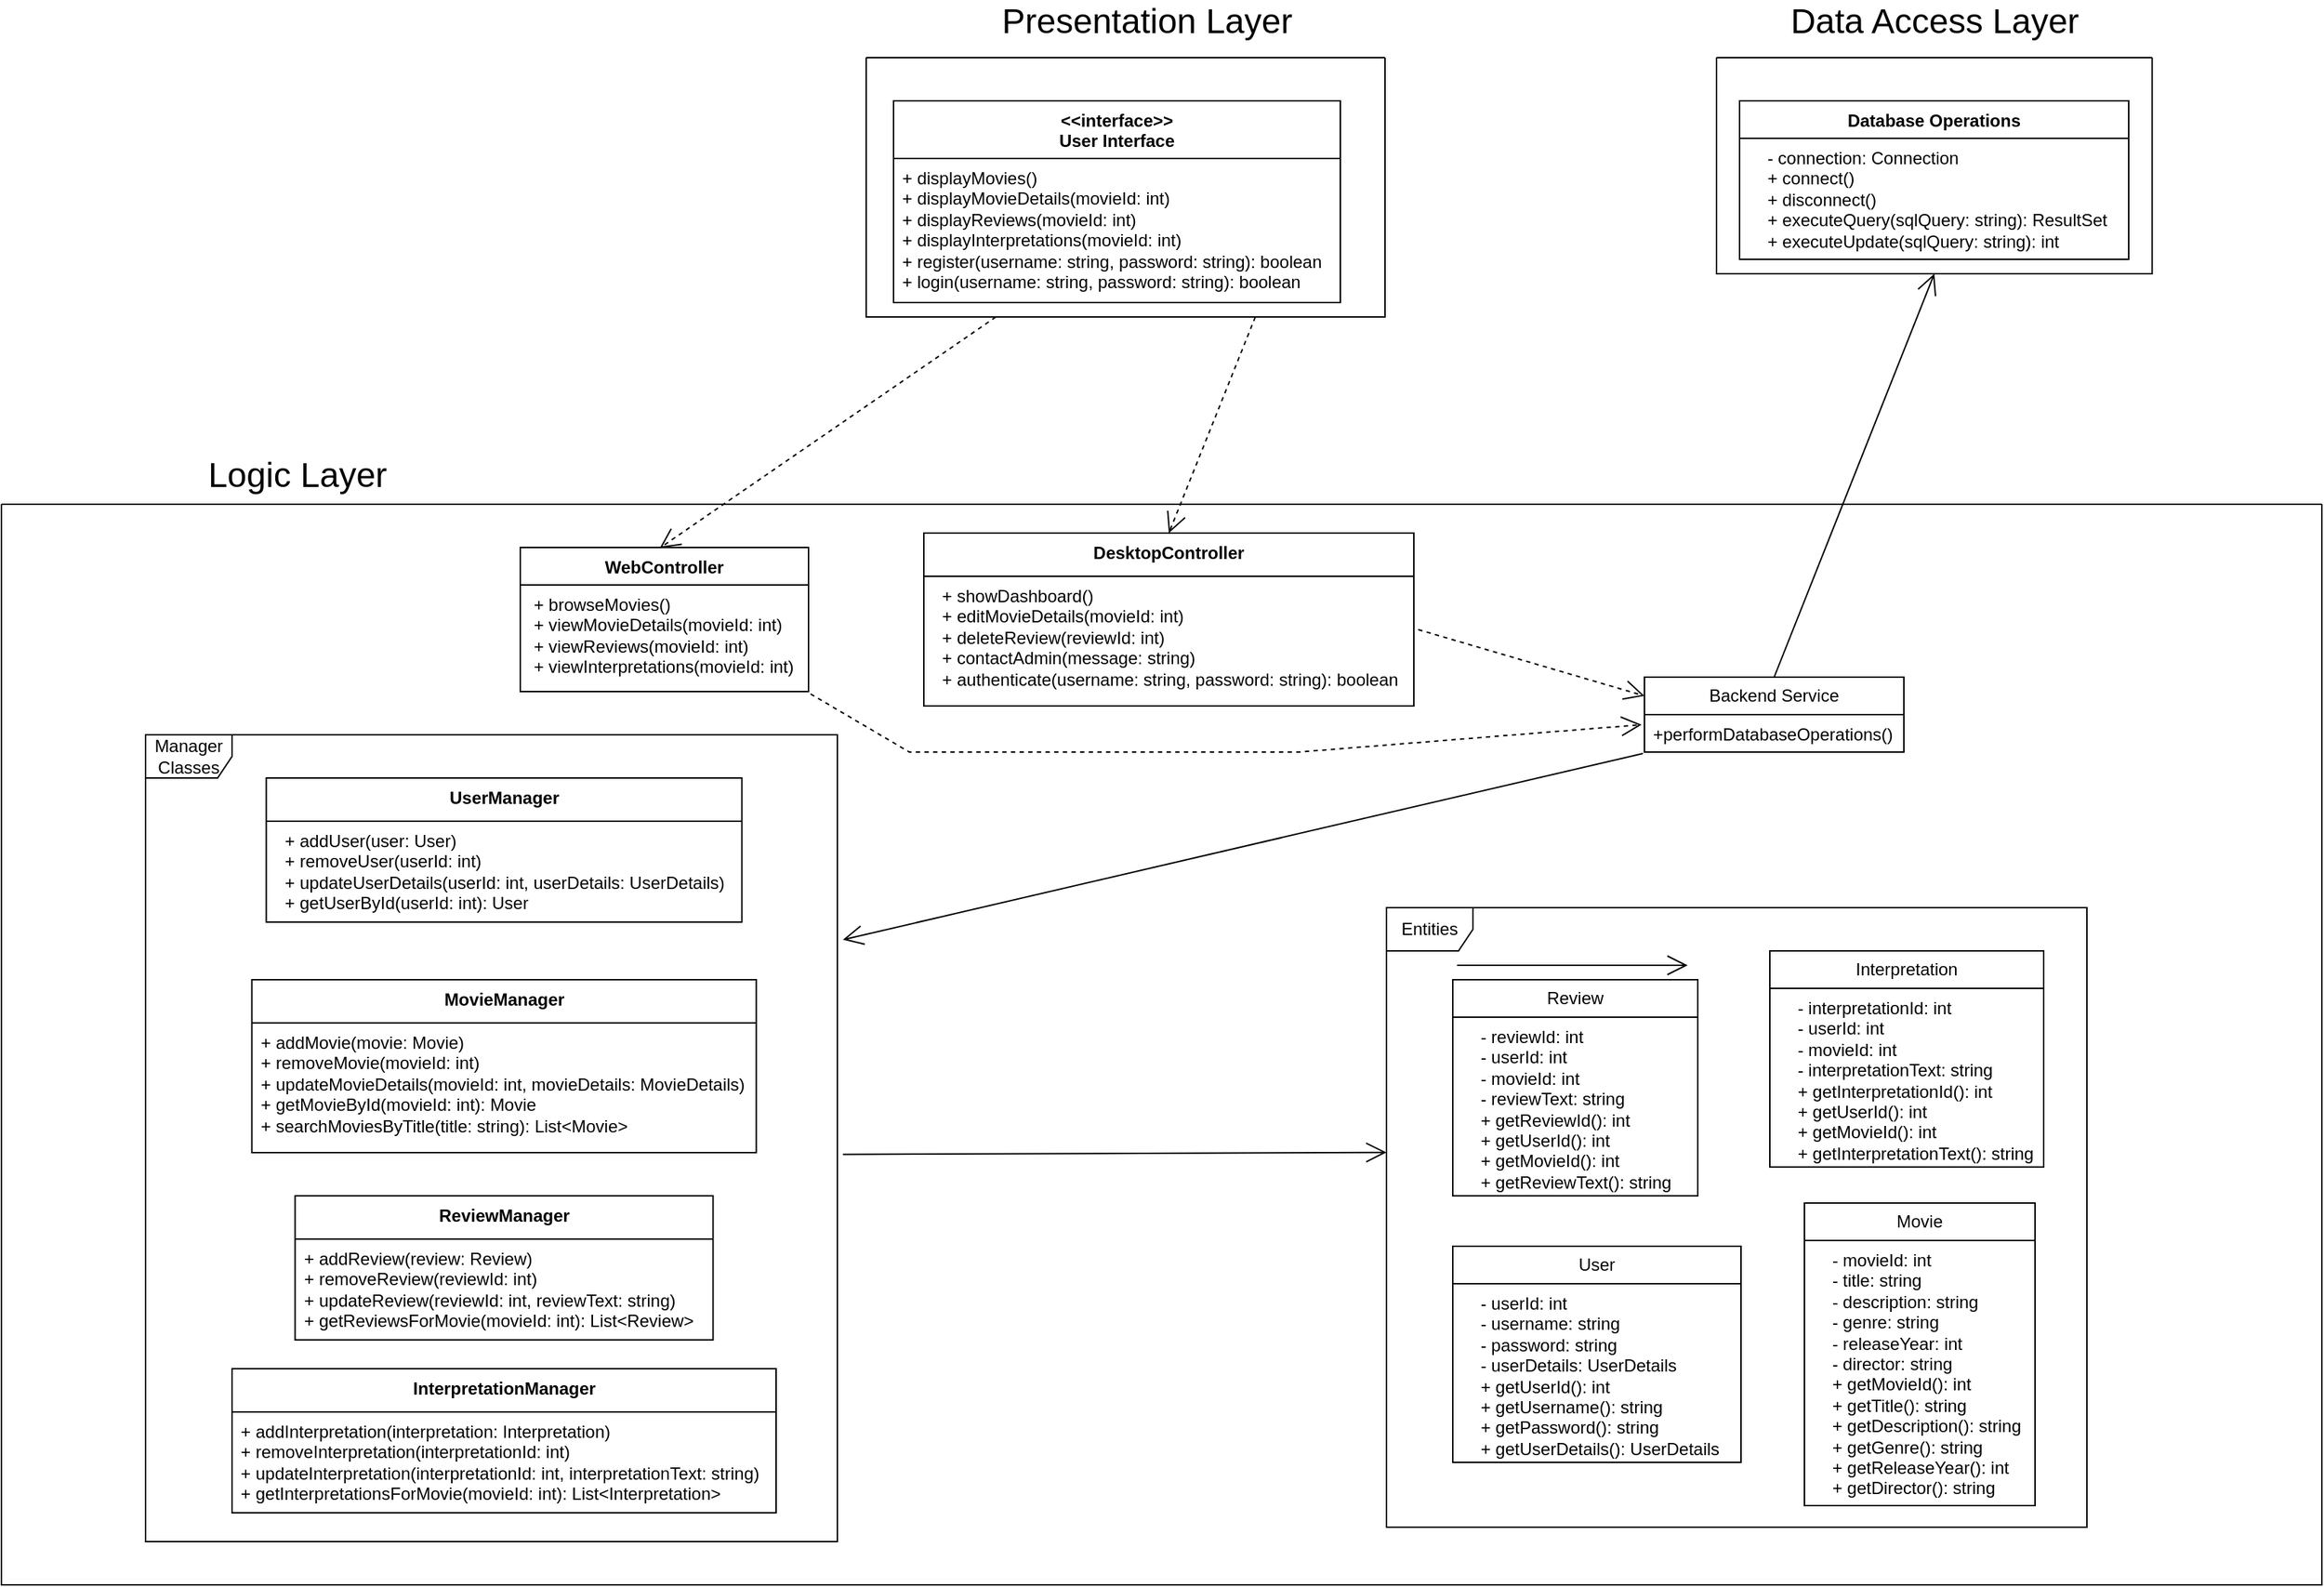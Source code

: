 <mxfile version="24.0.4" type="device">
  <diagram id="C5RBs43oDa-KdzZeNtuy" name="Page-1">
    <mxGraphModel dx="3141" dy="1196" grid="1" gridSize="10" guides="1" tooltips="1" connect="1" arrows="1" fold="1" page="1" pageScale="1" pageWidth="827" pageHeight="1169" math="0" shadow="0">
      <root>
        <mxCell id="WIyWlLk6GJQsqaUBKTNV-0" />
        <mxCell id="WIyWlLk6GJQsqaUBKTNV-1" parent="WIyWlLk6GJQsqaUBKTNV-0" />
        <mxCell id="iR38KoTatVXJLjxWmLt4-14" value="" style="swimlane;startSize=0;" parent="WIyWlLk6GJQsqaUBKTNV-1" vertex="1">
          <mxGeometry x="-190" y="70" width="360" height="180" as="geometry" />
        </mxCell>
        <mxCell id="iR38KoTatVXJLjxWmLt4-9" value="&amp;lt;&amp;lt;interface&amp;gt;&amp;gt;&lt;div&gt;&lt;/div&gt;&lt;div&gt;User Interface&lt;/div&gt;" style="swimlane;fontStyle=1;align=center;verticalAlign=top;childLayout=stackLayout;horizontal=1;startSize=40;horizontalStack=0;resizeParent=1;resizeParentMax=0;resizeLast=0;collapsible=1;marginBottom=0;whiteSpace=wrap;html=1;" parent="iR38KoTatVXJLjxWmLt4-14" vertex="1">
          <mxGeometry x="19" y="30" width="310" height="140" as="geometry" />
        </mxCell>
        <mxCell id="iR38KoTatVXJLjxWmLt4-12" value="&lt;div&gt;+ displayMovies()&lt;/div&gt;&lt;div&gt;+ displayMovieDetails(movieId: int)&lt;/div&gt;&lt;div&gt;+ displayReviews(movieId: int)&lt;/div&gt;&lt;div&gt;+ displayInterpretations(movieId: int)&lt;/div&gt;&lt;div&gt;+ register(username: string, password: string): boolean&lt;/div&gt;&lt;div&gt;+ login(username: string, password: string): boolean&lt;/div&gt;" style="text;strokeColor=none;fillColor=none;align=left;verticalAlign=top;spacingLeft=4;spacingRight=4;overflow=hidden;rotatable=0;points=[[0,0.5],[1,0.5]];portConstraint=eastwest;whiteSpace=wrap;html=1;" parent="iR38KoTatVXJLjxWmLt4-9" vertex="1">
          <mxGeometry y="40" width="310" height="100" as="geometry" />
        </mxCell>
        <mxCell id="iR38KoTatVXJLjxWmLt4-16" value="" style="swimlane;startSize=0;" parent="WIyWlLk6GJQsqaUBKTNV-1" vertex="1">
          <mxGeometry x="-790" y="380" width="1610" height="750" as="geometry" />
        </mxCell>
        <mxCell id="iR38KoTatVXJLjxWmLt4-17" value="DesktopController" style="swimlane;fontStyle=1;align=center;verticalAlign=top;childLayout=stackLayout;horizontal=1;startSize=30;horizontalStack=0;resizeParent=1;resizeParentMax=0;resizeLast=0;collapsible=1;marginBottom=0;whiteSpace=wrap;html=1;" parent="iR38KoTatVXJLjxWmLt4-16" vertex="1">
          <mxGeometry x="640" y="20" width="340" height="120" as="geometry" />
        </mxCell>
        <mxCell id="iR38KoTatVXJLjxWmLt4-20" value="&lt;div&gt;&amp;nbsp; + showDashboard()&lt;/div&gt;&lt;div&gt;&amp;nbsp; + editMovieDetails(movieId: int)&lt;/div&gt;&lt;div&gt;&amp;nbsp; + deleteReview(reviewId: int)&lt;/div&gt;&lt;div&gt;&amp;nbsp; + contactAdmin(message: string)&lt;/div&gt;&lt;div&gt;&amp;nbsp; + authenticate(username: string, password: string): boolean&lt;/div&gt;" style="text;strokeColor=none;fillColor=none;align=left;verticalAlign=top;spacingLeft=4;spacingRight=4;overflow=hidden;rotatable=0;points=[[0,0.5],[1,0.5]];portConstraint=eastwest;whiteSpace=wrap;html=1;" parent="iR38KoTatVXJLjxWmLt4-17" vertex="1">
          <mxGeometry y="30" width="340" height="90" as="geometry" />
        </mxCell>
        <mxCell id="iR38KoTatVXJLjxWmLt4-21" value="WebController" style="swimlane;fontStyle=1;align=center;verticalAlign=top;childLayout=stackLayout;horizontal=1;startSize=26;horizontalStack=0;resizeParent=1;resizeParentMax=0;resizeLast=0;collapsible=1;marginBottom=0;whiteSpace=wrap;html=1;" parent="iR38KoTatVXJLjxWmLt4-16" vertex="1">
          <mxGeometry x="360" y="30" width="200" height="100" as="geometry" />
        </mxCell>
        <mxCell id="iR38KoTatVXJLjxWmLt4-24" value="&lt;div&gt;&amp;nbsp;+ browseMovies()&lt;/div&gt;&lt;div&gt;&amp;nbsp;+ viewMovieDetails(movieId: int)&lt;/div&gt;&lt;div&gt;&amp;nbsp;+ viewReviews(movieId: int)&lt;/div&gt;&lt;div&gt;&amp;nbsp;+ viewInterpretations(movieId: int)&lt;/div&gt;" style="text;strokeColor=none;fillColor=none;align=left;verticalAlign=top;spacingLeft=4;spacingRight=4;overflow=hidden;rotatable=0;points=[[0,0.5],[1,0.5]];portConstraint=eastwest;whiteSpace=wrap;html=1;" parent="iR38KoTatVXJLjxWmLt4-21" vertex="1">
          <mxGeometry y="26" width="200" height="74" as="geometry" />
        </mxCell>
        <mxCell id="iR38KoTatVXJLjxWmLt4-25" value="&lt;div&gt;&lt;span style=&quot;background-color: initial;&quot;&gt;UserManager&lt;/span&gt;&lt;br&gt;&lt;/div&gt;" style="swimlane;fontStyle=1;align=center;verticalAlign=top;childLayout=stackLayout;horizontal=1;startSize=30;horizontalStack=0;resizeParent=1;resizeParentMax=0;resizeLast=0;collapsible=1;marginBottom=0;whiteSpace=wrap;html=1;" parent="iR38KoTatVXJLjxWmLt4-16" vertex="1">
          <mxGeometry x="183.75" y="190" width="330" height="100" as="geometry" />
        </mxCell>
        <mxCell id="iR38KoTatVXJLjxWmLt4-28" value="&lt;div&gt;&amp;nbsp; + addUser(user: User)&lt;/div&gt;&lt;div&gt;&amp;nbsp; + removeUser(userId: int)&lt;/div&gt;&lt;div&gt;&amp;nbsp; + updateUserDetails(userId: int, userDetails: UserDetails)&lt;/div&gt;&lt;div&gt;&amp;nbsp; + getUserById(userId: int): User&lt;/div&gt;" style="text;strokeColor=none;fillColor=none;align=left;verticalAlign=top;spacingLeft=4;spacingRight=4;overflow=hidden;rotatable=0;points=[[0,0.5],[1,0.5]];portConstraint=eastwest;whiteSpace=wrap;html=1;" parent="iR38KoTatVXJLjxWmLt4-25" vertex="1">
          <mxGeometry y="30" width="330" height="70" as="geometry" />
        </mxCell>
        <mxCell id="iR38KoTatVXJLjxWmLt4-33" value="&lt;div&gt;&lt;span style=&quot;background-color: initial;&quot;&gt;MovieManager&lt;/span&gt;&lt;br&gt;&lt;/div&gt;" style="swimlane;fontStyle=1;align=center;verticalAlign=top;childLayout=stackLayout;horizontal=1;startSize=30;horizontalStack=0;resizeParent=1;resizeParentMax=0;resizeLast=0;collapsible=1;marginBottom=0;whiteSpace=wrap;html=1;" parent="iR38KoTatVXJLjxWmLt4-16" vertex="1">
          <mxGeometry x="173.75" y="330" width="350" height="120" as="geometry" />
        </mxCell>
        <mxCell id="iR38KoTatVXJLjxWmLt4-36" value="&lt;div&gt;+ addMovie(movie: Movie)&lt;/div&gt;&lt;div&gt;+ removeMovie(movieId: int)&lt;/div&gt;&lt;div&gt;+ updateMovieDetails(movieId: int, movieDetails: MovieDetails)&lt;/div&gt;&lt;div&gt;+ getMovieById(movieId: int): Movie&lt;/div&gt;&lt;div&gt;+ searchMoviesByTitle(title: string): List&amp;lt;Movie&amp;gt;&lt;/div&gt;" style="text;strokeColor=none;fillColor=none;align=left;verticalAlign=top;spacingLeft=4;spacingRight=4;overflow=hidden;rotatable=0;points=[[0,0.5],[1,0.5]];portConstraint=eastwest;whiteSpace=wrap;html=1;" parent="iR38KoTatVXJLjxWmLt4-33" vertex="1">
          <mxGeometry y="30" width="350" height="90" as="geometry" />
        </mxCell>
        <mxCell id="iR38KoTatVXJLjxWmLt4-61" value="&lt;div&gt;&lt;span style=&quot;background-color: initial;&quot;&gt;ReviewManager&lt;/span&gt;&lt;br&gt;&lt;/div&gt;" style="swimlane;fontStyle=1;align=center;verticalAlign=top;childLayout=stackLayout;horizontal=1;startSize=30;horizontalStack=0;resizeParent=1;resizeParentMax=0;resizeLast=0;collapsible=1;marginBottom=0;whiteSpace=wrap;html=1;" parent="iR38KoTatVXJLjxWmLt4-16" vertex="1">
          <mxGeometry x="203.75" y="480" width="290" height="100" as="geometry" />
        </mxCell>
        <mxCell id="iR38KoTatVXJLjxWmLt4-62" value="&lt;div&gt;+ addReview(review: Review)&lt;/div&gt;&lt;div&gt;+ removeReview(reviewId: int)&lt;/div&gt;&lt;div&gt;+ updateReview(reviewId: int, reviewText: string)&lt;/div&gt;&lt;div&gt;+ getReviewsForMovie(movieId: int): List&amp;lt;Review&amp;gt;&lt;/div&gt;" style="text;strokeColor=none;fillColor=none;align=left;verticalAlign=top;spacingLeft=4;spacingRight=4;overflow=hidden;rotatable=0;points=[[0,0.5],[1,0.5]];portConstraint=eastwest;whiteSpace=wrap;html=1;" parent="iR38KoTatVXJLjxWmLt4-61" vertex="1">
          <mxGeometry y="30" width="290" height="70" as="geometry" />
        </mxCell>
        <mxCell id="iR38KoTatVXJLjxWmLt4-63" value="&lt;div&gt;&lt;span style=&quot;background-color: initial;&quot;&gt;InterpretationManager&lt;/span&gt;&lt;br&gt;&lt;/div&gt;" style="swimlane;fontStyle=1;align=center;verticalAlign=top;childLayout=stackLayout;horizontal=1;startSize=30;horizontalStack=0;resizeParent=1;resizeParentMax=0;resizeLast=0;collapsible=1;marginBottom=0;whiteSpace=wrap;html=1;" parent="iR38KoTatVXJLjxWmLt4-16" vertex="1">
          <mxGeometry x="160" y="600" width="377.5" height="100" as="geometry" />
        </mxCell>
        <mxCell id="iR38KoTatVXJLjxWmLt4-64" value="&lt;div&gt;+ addInterpretation(interpretation: Interpretation)&lt;/div&gt;&lt;div&gt;+ removeInterpretation(interpretationId: int)&lt;/div&gt;&lt;div&gt;+ updateInterpretation(interpretationId: int, interpretationText: string)&lt;/div&gt;&lt;div&gt;+ getInterpretationsForMovie(movieId: int): List&amp;lt;Interpretation&amp;gt;&lt;/div&gt;" style="text;strokeColor=none;fillColor=none;align=left;verticalAlign=top;spacingLeft=4;spacingRight=4;overflow=hidden;rotatable=0;points=[[0,0.5],[1,0.5]];portConstraint=eastwest;whiteSpace=wrap;html=1;" parent="iR38KoTatVXJLjxWmLt4-63" vertex="1">
          <mxGeometry y="30" width="377.5" height="70" as="geometry" />
        </mxCell>
        <mxCell id="qx7hN7F4rczpkf0NwDpL-4" value="User" style="swimlane;fontStyle=0;childLayout=stackLayout;horizontal=1;startSize=26;fillColor=none;horizontalStack=0;resizeParent=1;resizeParentMax=0;resizeLast=0;collapsible=1;marginBottom=0;whiteSpace=wrap;html=1;" vertex="1" parent="iR38KoTatVXJLjxWmLt4-16">
          <mxGeometry x="1007" y="515" width="200" height="150" as="geometry" />
        </mxCell>
        <mxCell id="qx7hN7F4rczpkf0NwDpL-5" value="&lt;div&gt;&amp;nbsp; &amp;nbsp; - userId: int&lt;/div&gt;&lt;div&gt;&amp;nbsp; &amp;nbsp; - username: string&lt;/div&gt;&lt;div&gt;&amp;nbsp; &amp;nbsp; - password: string&lt;/div&gt;&lt;div&gt;&amp;nbsp; &amp;nbsp; - userDetails: UserDetails&lt;/div&gt;&lt;div&gt;&amp;nbsp; &amp;nbsp; + getUserId(): int&lt;/div&gt;&lt;div&gt;&amp;nbsp; &amp;nbsp; + getUsername(): string&lt;/div&gt;&lt;div&gt;&amp;nbsp; &amp;nbsp; + getPassword(): string&lt;/div&gt;&lt;div&gt;&amp;nbsp; &amp;nbsp; + getUserDetails(): UserDetails&lt;/div&gt;" style="text;strokeColor=none;fillColor=none;align=left;verticalAlign=top;spacingLeft=4;spacingRight=4;overflow=hidden;rotatable=0;points=[[0,0.5],[1,0.5]];portConstraint=eastwest;whiteSpace=wrap;html=1;" vertex="1" parent="qx7hN7F4rczpkf0NwDpL-4">
          <mxGeometry y="26" width="200" height="124" as="geometry" />
        </mxCell>
        <mxCell id="qx7hN7F4rczpkf0NwDpL-8" value="Movie" style="swimlane;fontStyle=0;childLayout=stackLayout;horizontal=1;startSize=26;fillColor=none;horizontalStack=0;resizeParent=1;resizeParentMax=0;resizeLast=0;collapsible=1;marginBottom=0;whiteSpace=wrap;html=1;" vertex="1" parent="iR38KoTatVXJLjxWmLt4-16">
          <mxGeometry x="1251" y="485" width="160" height="210" as="geometry" />
        </mxCell>
        <mxCell id="qx7hN7F4rczpkf0NwDpL-9" value="&lt;div&gt;&amp;nbsp; &amp;nbsp; - movieId: int&lt;/div&gt;&lt;div&gt;&amp;nbsp; &amp;nbsp; - title: string&lt;/div&gt;&lt;div&gt;&amp;nbsp; &amp;nbsp; - description: string&lt;/div&gt;&lt;div&gt;&amp;nbsp; &amp;nbsp; - genre: string&lt;/div&gt;&lt;div&gt;&amp;nbsp; &amp;nbsp; - releaseYear: int&lt;/div&gt;&lt;div&gt;&amp;nbsp; &amp;nbsp; - director: string&lt;/div&gt;&lt;div&gt;&amp;nbsp; &amp;nbsp; + getMovieId(): int&lt;/div&gt;&lt;div&gt;&amp;nbsp; &amp;nbsp; + getTitle(): string&lt;/div&gt;&lt;div&gt;&amp;nbsp; &amp;nbsp; + getDescription(): string&lt;/div&gt;&lt;div&gt;&amp;nbsp; &amp;nbsp; + getGenre(): string&lt;/div&gt;&lt;div&gt;&amp;nbsp; &amp;nbsp; + getReleaseYear(): int&lt;/div&gt;&lt;div&gt;&amp;nbsp; &amp;nbsp; + getDirector(): string&lt;/div&gt;" style="text;strokeColor=none;fillColor=none;align=left;verticalAlign=top;spacingLeft=4;spacingRight=4;overflow=hidden;rotatable=0;points=[[0,0.5],[1,0.5]];portConstraint=eastwest;whiteSpace=wrap;html=1;" vertex="1" parent="qx7hN7F4rczpkf0NwDpL-8">
          <mxGeometry y="26" width="160" height="184" as="geometry" />
        </mxCell>
        <mxCell id="qx7hN7F4rczpkf0NwDpL-12" value="Review" style="swimlane;fontStyle=0;childLayout=stackLayout;horizontal=1;startSize=26;fillColor=none;horizontalStack=0;resizeParent=1;resizeParentMax=0;resizeLast=0;collapsible=1;marginBottom=0;whiteSpace=wrap;html=1;" vertex="1" parent="iR38KoTatVXJLjxWmLt4-16">
          <mxGeometry x="1007" y="330" width="170" height="150" as="geometry" />
        </mxCell>
        <mxCell id="qx7hN7F4rczpkf0NwDpL-13" value="&lt;div&gt;&amp;nbsp; &amp;nbsp; - reviewId: int&lt;/div&gt;&lt;div&gt;&amp;nbsp; &amp;nbsp; - userId: int&lt;/div&gt;&lt;div&gt;&amp;nbsp; &amp;nbsp; - movieId: int&lt;/div&gt;&lt;div&gt;&amp;nbsp; &amp;nbsp; - reviewText: string&lt;/div&gt;&lt;div&gt;&amp;nbsp; &amp;nbsp; + getReviewId(): int&lt;/div&gt;&lt;div&gt;&amp;nbsp; &amp;nbsp; + getUserId(): int&lt;/div&gt;&lt;div&gt;&amp;nbsp; &amp;nbsp; + getMovieId(): int&lt;/div&gt;&lt;div&gt;&amp;nbsp; &amp;nbsp; + getReviewText(): string&lt;/div&gt;" style="text;strokeColor=none;fillColor=none;align=left;verticalAlign=top;spacingLeft=4;spacingRight=4;overflow=hidden;rotatable=0;points=[[0,0.5],[1,0.5]];portConstraint=eastwest;whiteSpace=wrap;html=1;" vertex="1" parent="qx7hN7F4rczpkf0NwDpL-12">
          <mxGeometry y="26" width="170" height="124" as="geometry" />
        </mxCell>
        <mxCell id="qx7hN7F4rczpkf0NwDpL-16" value="Interpretation" style="swimlane;fontStyle=0;childLayout=stackLayout;horizontal=1;startSize=26;fillColor=none;horizontalStack=0;resizeParent=1;resizeParentMax=0;resizeLast=0;collapsible=1;marginBottom=0;whiteSpace=wrap;html=1;" vertex="1" parent="iR38KoTatVXJLjxWmLt4-16">
          <mxGeometry x="1227" y="310" width="190" height="150" as="geometry" />
        </mxCell>
        <mxCell id="qx7hN7F4rczpkf0NwDpL-17" value="&lt;div&gt;&amp;nbsp; &amp;nbsp; - interpretationId: int&lt;/div&gt;&lt;div&gt;&amp;nbsp; &amp;nbsp; - userId: int&lt;/div&gt;&lt;div&gt;&amp;nbsp; &amp;nbsp; - movieId: int&lt;/div&gt;&lt;div&gt;&amp;nbsp; &amp;nbsp; - interpretationText: string&lt;/div&gt;&lt;div&gt;&amp;nbsp; &amp;nbsp; + getInterpretationId(): int&lt;/div&gt;&lt;div&gt;&amp;nbsp; &amp;nbsp; + getUserId(): int&lt;/div&gt;&lt;div&gt;&amp;nbsp; &amp;nbsp; + getMovieId(): int&lt;/div&gt;&lt;div&gt;&amp;nbsp; &amp;nbsp; + getInterpretationText(): string&lt;/div&gt;" style="text;strokeColor=none;fillColor=none;align=left;verticalAlign=top;spacingLeft=4;spacingRight=4;overflow=hidden;rotatable=0;points=[[0,0.5],[1,0.5]];portConstraint=eastwest;whiteSpace=wrap;html=1;" vertex="1" parent="qx7hN7F4rczpkf0NwDpL-16">
          <mxGeometry y="26" width="190" height="124" as="geometry" />
        </mxCell>
        <mxCell id="qx7hN7F4rczpkf0NwDpL-27" value="Manager Classes" style="shape=umlFrame;whiteSpace=wrap;html=1;pointerEvents=0;" vertex="1" parent="iR38KoTatVXJLjxWmLt4-16">
          <mxGeometry x="100" y="160" width="480" height="560" as="geometry" />
        </mxCell>
        <mxCell id="qx7hN7F4rczpkf0NwDpL-31" value="Backend Service" style="swimlane;fontStyle=0;childLayout=stackLayout;horizontal=1;startSize=26;fillColor=none;horizontalStack=0;resizeParent=1;resizeParentMax=0;resizeLast=0;collapsible=1;marginBottom=0;whiteSpace=wrap;html=1;" vertex="1" parent="iR38KoTatVXJLjxWmLt4-16">
          <mxGeometry x="1140" y="120" width="180" height="52" as="geometry" />
        </mxCell>
        <mxCell id="qx7hN7F4rczpkf0NwDpL-32" value="+performDatabaseOperations()" style="text;strokeColor=none;fillColor=none;align=left;verticalAlign=top;spacingLeft=4;spacingRight=4;overflow=hidden;rotatable=0;points=[[0,0.5],[1,0.5]];portConstraint=eastwest;whiteSpace=wrap;html=1;" vertex="1" parent="qx7hN7F4rczpkf0NwDpL-31">
          <mxGeometry y="26" width="180" height="26" as="geometry" />
        </mxCell>
        <mxCell id="qx7hN7F4rczpkf0NwDpL-35" value="Entities" style="shape=umlFrame;whiteSpace=wrap;html=1;pointerEvents=0;" vertex="1" parent="iR38KoTatVXJLjxWmLt4-16">
          <mxGeometry x="961" y="280" width="486" height="430" as="geometry" />
        </mxCell>
        <mxCell id="qx7hN7F4rczpkf0NwDpL-36" value="" style="endArrow=open;endFill=1;endSize=12;html=1;rounded=0;entryX=0;entryY=0.395;entryDx=0;entryDy=0;entryPerimeter=0;exitX=1.008;exitY=0.52;exitDx=0;exitDy=0;exitPerimeter=0;" edge="1" parent="iR38KoTatVXJLjxWmLt4-16" source="qx7hN7F4rczpkf0NwDpL-27" target="qx7hN7F4rczpkf0NwDpL-35">
          <mxGeometry width="160" relative="1" as="geometry">
            <mxPoint x="580" y="389.5" as="sourcePoint" />
            <mxPoint x="740" y="389.5" as="targetPoint" />
          </mxGeometry>
        </mxCell>
        <mxCell id="qx7hN7F4rczpkf0NwDpL-40" value="" style="endArrow=open;endSize=12;dashed=1;html=1;rounded=0;exitX=1.007;exitY=1.022;exitDx=0;exitDy=0;exitPerimeter=0;entryX=-0.011;entryY=0.269;entryDx=0;entryDy=0;entryPerimeter=0;" edge="1" parent="iR38KoTatVXJLjxWmLt4-16" source="iR38KoTatVXJLjxWmLt4-24" target="qx7hN7F4rczpkf0NwDpL-32">
          <mxGeometry width="160" relative="1" as="geometry">
            <mxPoint x="820" y="320" as="sourcePoint" />
            <mxPoint x="690" y="190" as="targetPoint" />
            <Array as="points">
              <mxPoint x="630" y="172" />
              <mxPoint x="900" y="172" />
            </Array>
          </mxGeometry>
        </mxCell>
        <mxCell id="qx7hN7F4rczpkf0NwDpL-41" value="" style="endArrow=open;endSize=12;dashed=1;html=1;rounded=0;exitX=1.009;exitY=0.411;exitDx=0;exitDy=0;entryX=0;entryY=0.25;entryDx=0;entryDy=0;exitPerimeter=0;" edge="1" parent="iR38KoTatVXJLjxWmLt4-16" source="iR38KoTatVXJLjxWmLt4-20" target="qx7hN7F4rczpkf0NwDpL-31">
          <mxGeometry x="0.01" width="160" relative="1" as="geometry">
            <mxPoint x="1080" y="111" as="sourcePoint" />
            <mxPoint x="1020" y="181" as="targetPoint" />
            <mxPoint as="offset" />
          </mxGeometry>
        </mxCell>
        <mxCell id="qx7hN7F4rczpkf0NwDpL-43" value="" style="endArrow=open;endFill=1;endSize=12;html=1;rounded=0;exitX=-0.006;exitY=1.038;exitDx=0;exitDy=0;exitPerimeter=0;entryX=1.008;entryY=0.254;entryDx=0;entryDy=0;entryPerimeter=0;" edge="1" parent="iR38KoTatVXJLjxWmLt4-16" source="qx7hN7F4rczpkf0NwDpL-32" target="qx7hN7F4rczpkf0NwDpL-27">
          <mxGeometry width="160" relative="1" as="geometry">
            <mxPoint x="710" y="340" as="sourcePoint" />
            <mxPoint x="870" y="340" as="targetPoint" />
          </mxGeometry>
        </mxCell>
        <mxCell id="iR38KoTatVXJLjxWmLt4-46" value="" style="swimlane;startSize=0;" parent="WIyWlLk6GJQsqaUBKTNV-1" vertex="1">
          <mxGeometry x="400" y="70" width="302.25" height="150" as="geometry" />
        </mxCell>
        <mxCell id="iR38KoTatVXJLjxWmLt4-47" value="Database Operations" style="swimlane;fontStyle=1;align=center;verticalAlign=top;childLayout=stackLayout;horizontal=1;startSize=26;horizontalStack=0;resizeParent=1;resizeParentMax=0;resizeLast=0;collapsible=1;marginBottom=0;whiteSpace=wrap;html=1;" parent="iR38KoTatVXJLjxWmLt4-46" vertex="1">
          <mxGeometry x="16" y="30" width="270" height="110" as="geometry" />
        </mxCell>
        <mxCell id="iR38KoTatVXJLjxWmLt4-50" value="&lt;div&gt;&amp;nbsp; &amp;nbsp; - connection: Connection&lt;/div&gt;&lt;div&gt;&amp;nbsp; &amp;nbsp; + connect()&lt;/div&gt;&lt;div&gt;&amp;nbsp; &amp;nbsp; + disconnect()&lt;/div&gt;&lt;div&gt;&amp;nbsp; &amp;nbsp; + executeQuery(sqlQuery: string): ResultSet&lt;/div&gt;&lt;div&gt;&amp;nbsp; &amp;nbsp; + executeUpdate(sqlQuery: string): int&lt;/div&gt;" style="text;strokeColor=none;fillColor=none;align=left;verticalAlign=top;spacingLeft=4;spacingRight=4;overflow=hidden;rotatable=0;points=[[0,0.5],[1,0.5]];portConstraint=eastwest;whiteSpace=wrap;html=1;" parent="iR38KoTatVXJLjxWmLt4-47" vertex="1">
          <mxGeometry y="26" width="270" height="84" as="geometry" />
        </mxCell>
        <mxCell id="iR38KoTatVXJLjxWmLt4-55" value="" style="endArrow=open;endSize=12;dashed=1;html=1;rounded=0;entryX=0.484;entryY=0.004;entryDx=0;entryDy=0;exitX=0.25;exitY=1;exitDx=0;exitDy=0;entryPerimeter=0;" parent="WIyWlLk6GJQsqaUBKTNV-1" source="iR38KoTatVXJLjxWmLt4-14" target="iR38KoTatVXJLjxWmLt4-21" edge="1">
          <mxGeometry x="0.01" width="160" relative="1" as="geometry">
            <mxPoint x="194" y="348" as="sourcePoint" />
            <mxPoint x="344" y="442" as="targetPoint" />
            <mxPoint as="offset" />
          </mxGeometry>
        </mxCell>
        <mxCell id="iR38KoTatVXJLjxWmLt4-57" value="" style="endArrow=open;endSize=12;dashed=1;html=1;rounded=0;exitX=0.75;exitY=1;exitDx=0;exitDy=0;entryX=0.5;entryY=0;entryDx=0;entryDy=0;" parent="WIyWlLk6GJQsqaUBKTNV-1" source="iR38KoTatVXJLjxWmLt4-14" target="iR38KoTatVXJLjxWmLt4-17" edge="1">
          <mxGeometry x="0.01" width="160" relative="1" as="geometry">
            <mxPoint x="222" y="325" as="sourcePoint" />
            <mxPoint x="270" y="395" as="targetPoint" />
            <mxPoint as="offset" />
          </mxGeometry>
        </mxCell>
        <mxCell id="iR38KoTatVXJLjxWmLt4-52" value="&lt;font style=&quot;font-size: 24px;&quot;&gt;Logic Layer&lt;/font&gt;" style="text;html=1;align=center;verticalAlign=middle;whiteSpace=wrap;rounded=0;" parent="WIyWlLk6GJQsqaUBKTNV-1" vertex="1">
          <mxGeometry x="-680.0" y="345" width="191" height="30" as="geometry" />
        </mxCell>
        <mxCell id="iR38KoTatVXJLjxWmLt4-15" value="&lt;font style=&quot;font-size: 24px;&quot;&gt;Presentation Layer&lt;/font&gt;" style="text;html=1;align=center;verticalAlign=middle;whiteSpace=wrap;rounded=0;" parent="WIyWlLk6GJQsqaUBKTNV-1" vertex="1">
          <mxGeometry x="-110" y="30" width="230" height="30" as="geometry" />
        </mxCell>
        <mxCell id="iR38KoTatVXJLjxWmLt4-51" value="&lt;font style=&quot;font-size: 24px;&quot;&gt;Data Access Layer&lt;/font&gt;" style="text;html=1;align=center;verticalAlign=middle;whiteSpace=wrap;rounded=0;" parent="WIyWlLk6GJQsqaUBKTNV-1" vertex="1">
          <mxGeometry x="433.88" y="30" width="234.5" height="30" as="geometry" />
        </mxCell>
        <mxCell id="qx7hN7F4rczpkf0NwDpL-42" value="" style="endArrow=open;endFill=1;endSize=12;html=1;rounded=0;" edge="1" parent="WIyWlLk6GJQsqaUBKTNV-1">
          <mxGeometry width="160" relative="1" as="geometry">
            <mxPoint x="220" y="700" as="sourcePoint" />
            <mxPoint x="380" y="700" as="targetPoint" />
          </mxGeometry>
        </mxCell>
        <mxCell id="qx7hN7F4rczpkf0NwDpL-44" value="" style="endArrow=open;endFill=1;endSize=12;html=1;rounded=0;exitX=0.5;exitY=0;exitDx=0;exitDy=0;entryX=0.5;entryY=1;entryDx=0;entryDy=0;" edge="1" parent="WIyWlLk6GJQsqaUBKTNV-1" source="qx7hN7F4rczpkf0NwDpL-31" target="iR38KoTatVXJLjxWmLt4-46">
          <mxGeometry width="160" relative="1" as="geometry">
            <mxPoint x="440" y="480" as="sourcePoint" />
            <mxPoint x="600" y="480" as="targetPoint" />
          </mxGeometry>
        </mxCell>
      </root>
    </mxGraphModel>
  </diagram>
</mxfile>
